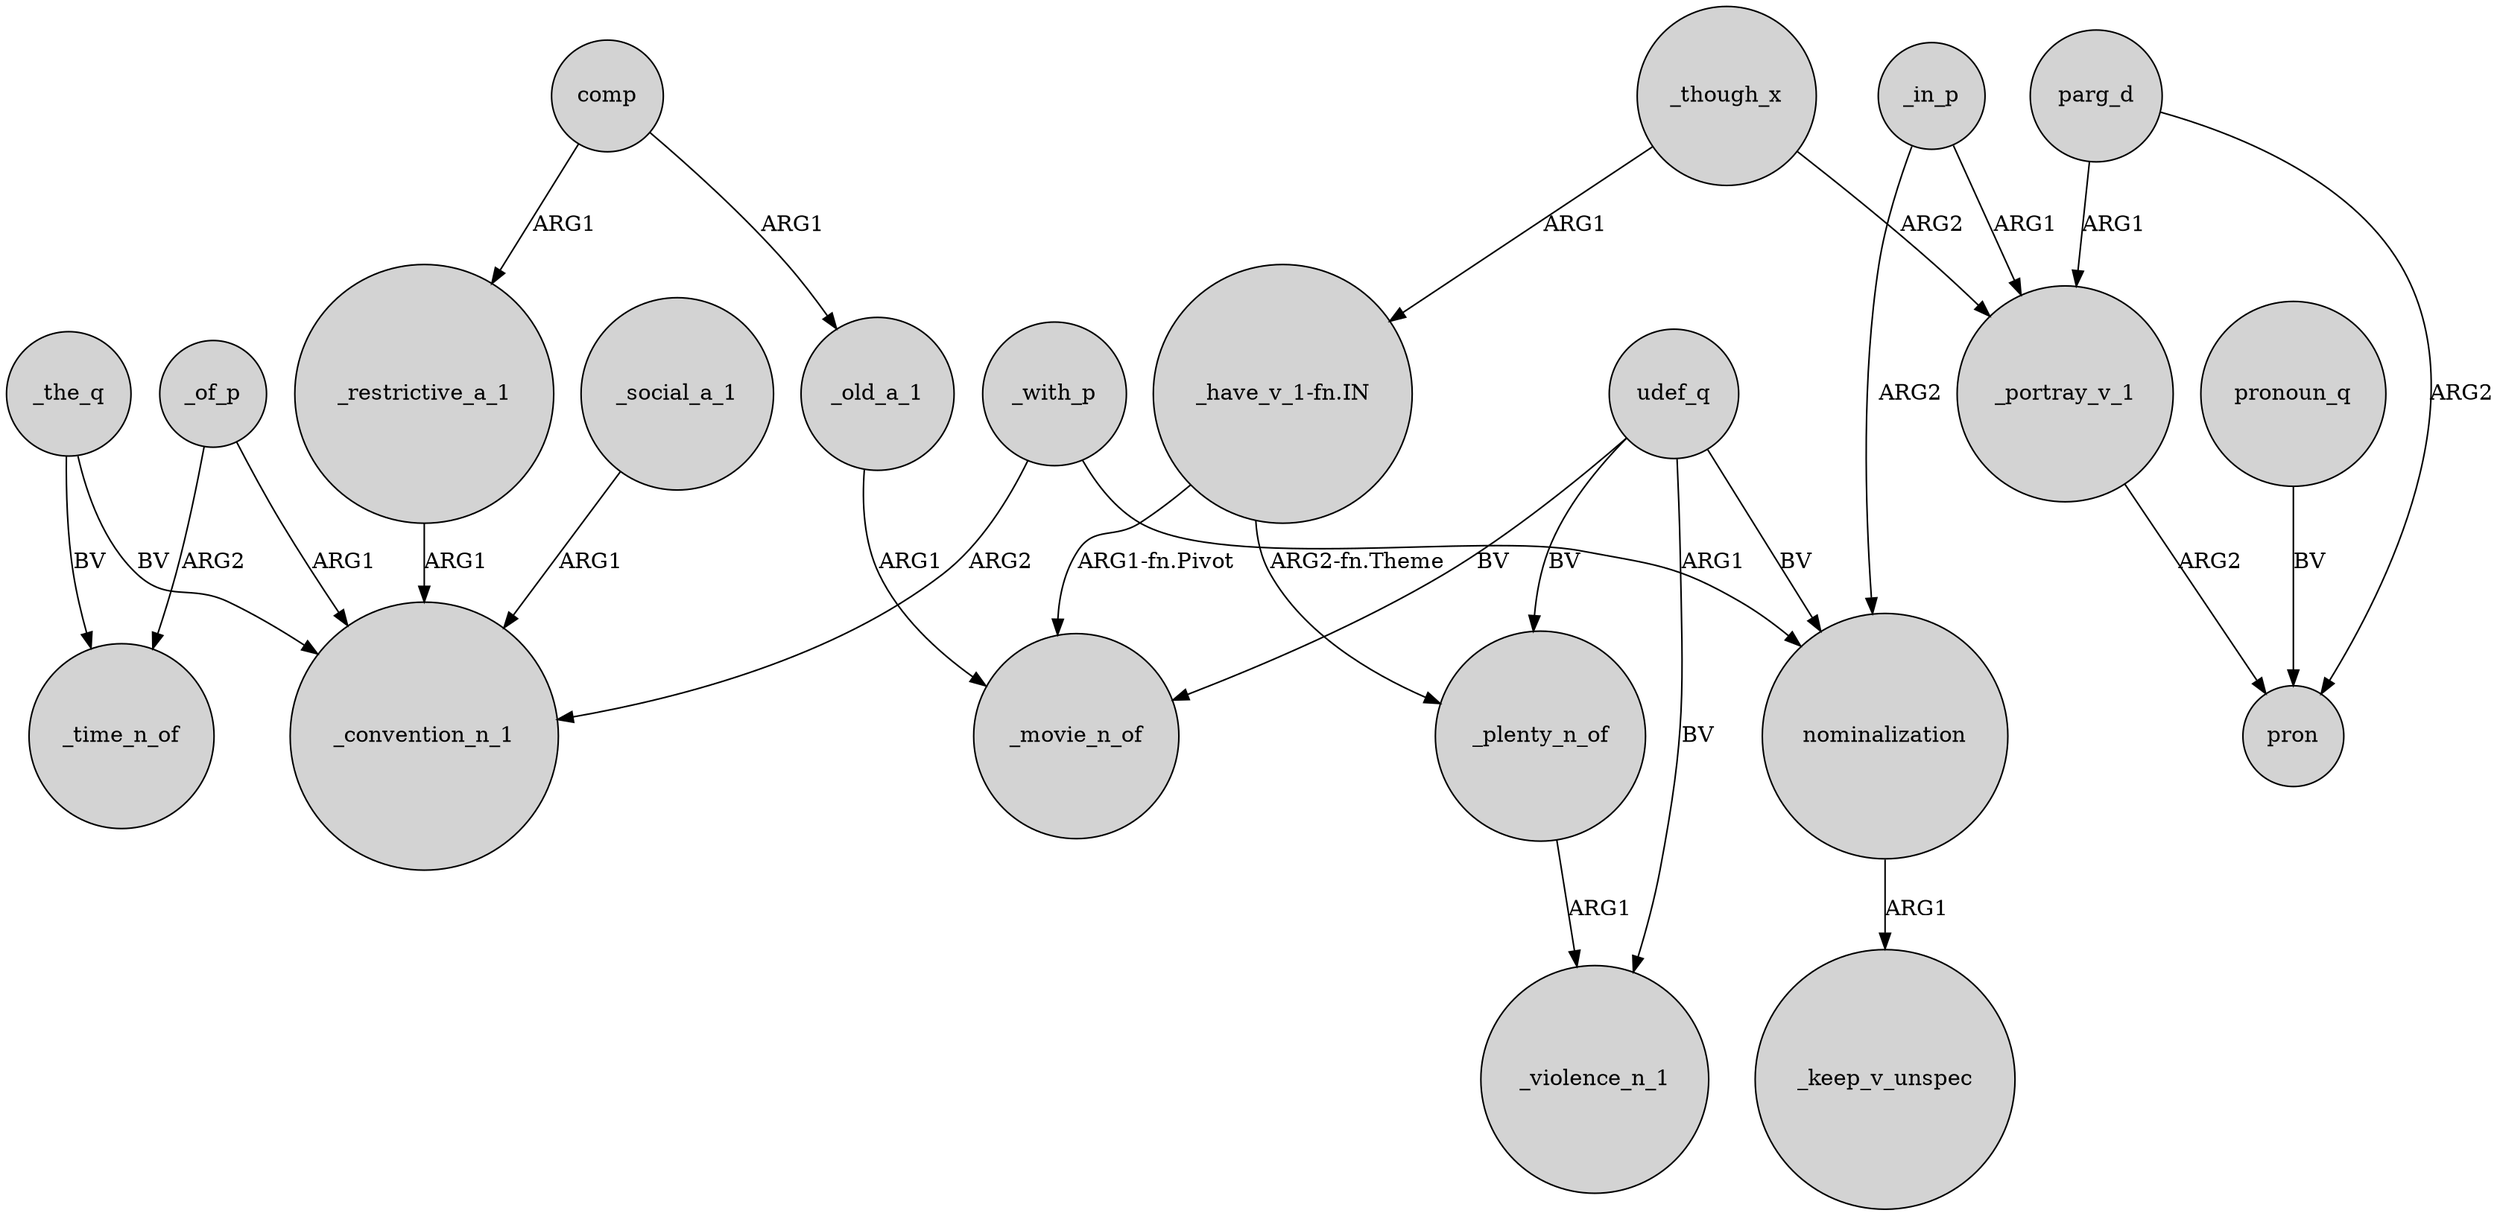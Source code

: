 digraph {
	node [shape=circle style=filled]
	udef_q -> _violence_n_1 [label=BV]
	_plenty_n_of -> _violence_n_1 [label=ARG1]
	_restrictive_a_1 -> _convention_n_1 [label=ARG1]
	"_have_v_1-fn.IN" -> _movie_n_of [label="ARG1-fn.Pivot"]
	_of_p -> _time_n_of [label=ARG2]
	comp -> _restrictive_a_1 [label=ARG1]
	parg_d -> pron [label=ARG2]
	nominalization -> _keep_v_unspec [label=ARG1]
	pronoun_q -> pron [label=BV]
	_social_a_1 -> _convention_n_1 [label=ARG1]
	"_have_v_1-fn.IN" -> _plenty_n_of [label="ARG2-fn.Theme"]
	_the_q -> _time_n_of [label=BV]
	udef_q -> _plenty_n_of [label=BV]
	_with_p -> nominalization [label=ARG1]
	comp -> _old_a_1 [label=ARG1]
	udef_q -> nominalization [label=BV]
	parg_d -> _portray_v_1 [label=ARG1]
	_old_a_1 -> _movie_n_of [label=ARG1]
	_the_q -> _convention_n_1 [label=BV]
	_though_x -> "_have_v_1-fn.IN" [label=ARG1]
	_with_p -> _convention_n_1 [label=ARG2]
	_though_x -> _portray_v_1 [label=ARG2]
	_in_p -> nominalization [label=ARG2]
	_in_p -> _portray_v_1 [label=ARG1]
	_portray_v_1 -> pron [label=ARG2]
	udef_q -> _movie_n_of [label=BV]
	_of_p -> _convention_n_1 [label=ARG1]
}

